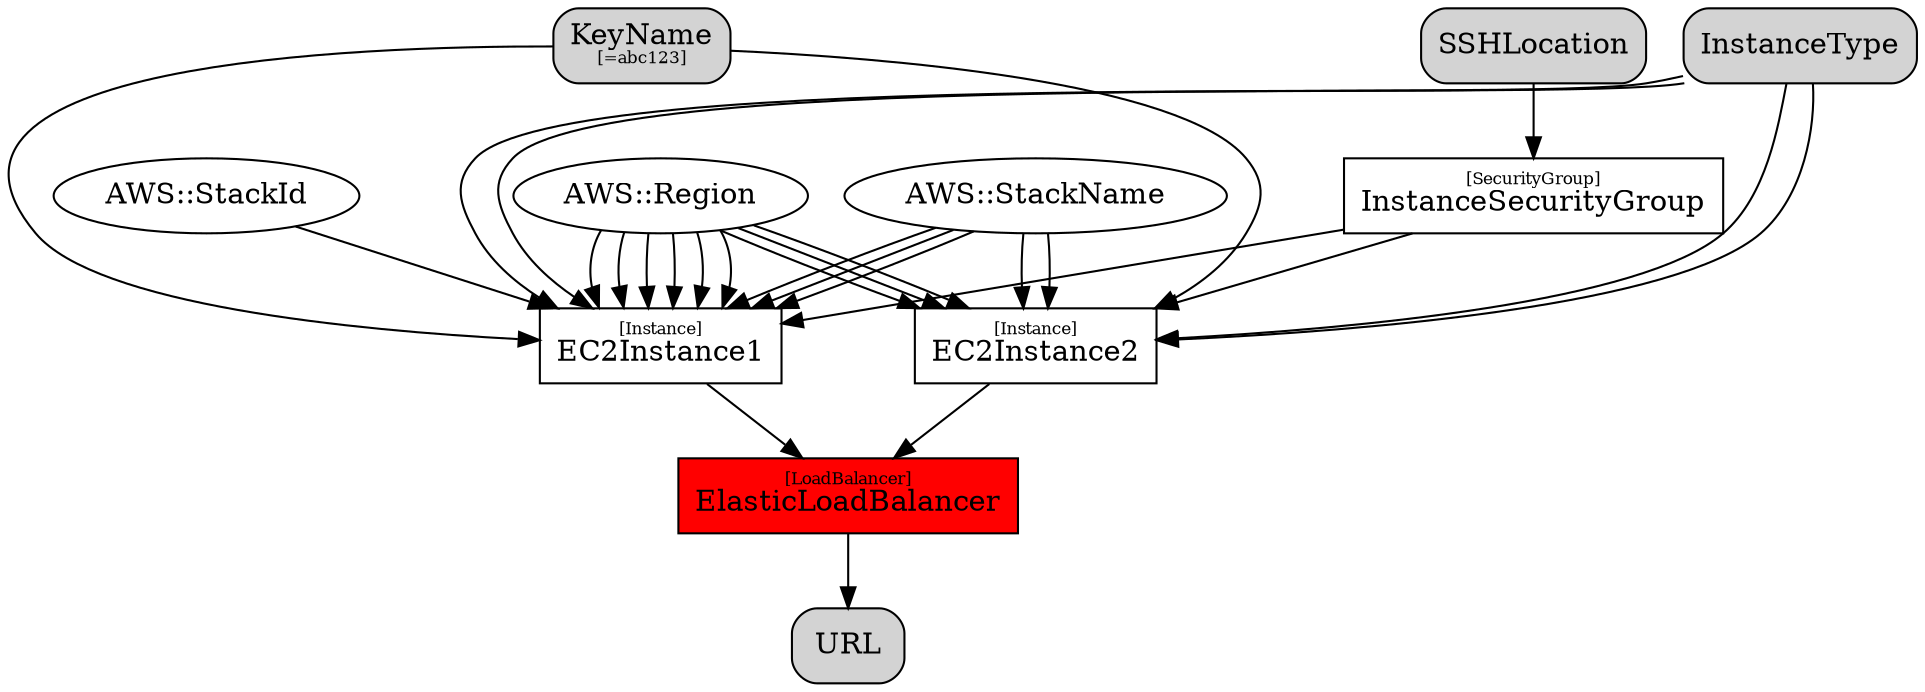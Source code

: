 digraph "AWS CloudFormation Sample Template ELBStickinessSample: Create a load balanced sample web site with ELB stickiness enabled. The AI is chosen based on the region in which the stack is run. This example creates 2 EC2 instances behind a load balancer with a simple health check. The ec2 instnces are untargeted and may be deployed in one or more availaiblity zones. The web site is available on port 80, however, the instances can be configured to listen on any port (8888 by default). **WARNING** This template creates one or more Amazon EC2 instances and an Elastic Load Balancer. You will be billed for the AWS resources used if you create a stack from this template." {
labeljust=l;
node [shape=box];
node [style="filled"];
node [fillcolor="red"]
"ElasticLoadBalancer"[label=<<FONT POINT-SIZE="8">[LoadBalancer]</FONT><BR />ElasticLoadBalancer>]
node [style=""];
node [fillcolor=""]
"EC2Instance1"[label=<<FONT POINT-SIZE="8">[Instance]</FONT><BR />EC2Instance1>]
"EC2Instance2"[label=<<FONT POINT-SIZE="8">[Instance]</FONT><BR />EC2Instance2>]
"InstanceSecurityGroup"[label=<<FONT POINT-SIZE="8">[SecurityGroup]</FONT><BR />InstanceSecurityGroup>]
subgraph "Parameters" {
labeljust=l;
node [shape=box];
node [style="filled,rounded"]
rank=source
"SSHLocation"
"KeyName"[label=<KeyName<BR /><FONT POINT-SIZE="8">[=abc123]</FONT>>]
"InstanceType"
}
subgraph "Outputs" {
labeljust=l;
node [shape=box];
node [style="filled,rounded"]
rank=sink
"URL"
}
subgraph "Pseudo Parameters" {
labeljust=l;
node [shape=ellipse];
"AWS::StackName"
"AWS::Region"
"AWS::StackId"
}
"EC2Instance1" -> "ElasticLoadBalancer";
"EC2Instance2" -> "ElasticLoadBalancer";
"AWS::StackName" -> "EC2Instance1";
"AWS::Region" -> "EC2Instance1";
"AWS::StackName" -> "EC2Instance1";
"AWS::Region" -> "EC2Instance1";
"KeyName" -> "EC2Instance1";
"InstanceSecurityGroup" -> "EC2Instance1";
"InstanceType" -> "EC2Instance1";
"AWS::Region" -> "EC2Instance1";
"InstanceType" -> "EC2Instance1";
"AWS::StackId" -> "EC2Instance1";
"AWS::Region" -> "EC2Instance1";
"AWS::StackName" -> "EC2Instance1";
"AWS::Region" -> "EC2Instance1";
"AWS::Region" -> "EC2Instance1";
"AWS::StackName" -> "EC2Instance2";
"AWS::Region" -> "EC2Instance2";
"AWS::StackName" -> "EC2Instance2";
"AWS::Region" -> "EC2Instance2";
"KeyName" -> "EC2Instance2";
"InstanceSecurityGroup" -> "EC2Instance2";
"InstanceType" -> "EC2Instance2";
"AWS::Region" -> "EC2Instance2";
"InstanceType" -> "EC2Instance2";
"SSHLocation" -> "InstanceSecurityGroup";
"ElasticLoadBalancer" -> "URL";
}
